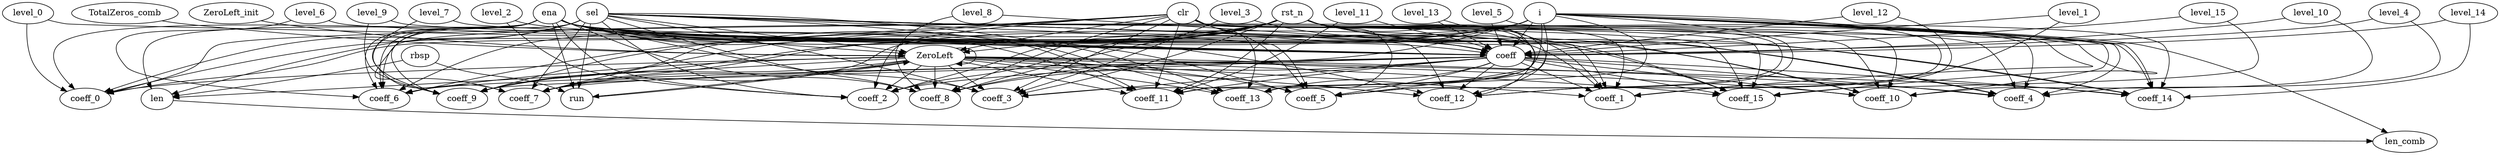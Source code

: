 digraph "" {
	rst_n -> coeff_15	 [weight=4.0];
	rst_n -> coeff_14	 [weight=4.0];
	rst_n -> coeff_11	 [weight=4.0];
	rst_n -> coeff_10	 [weight=4.0];
	rst_n -> coeff_13	 [weight=4.0];
	rst_n -> coeff_12	 [weight=4.0];
	rst_n -> coeff_1	 [weight=4.0];
	rst_n -> coeff_0	 [weight=3.0];
	rst_n -> coeff_3	 [weight=4.0];
	rst_n -> coeff_2	 [weight=4.0];
	rst_n -> coeff_5	 [weight=4.0];
	rst_n -> coeff_4	 [weight=4.0];
	rst_n -> coeff_7	 [weight=4.0];
	rst_n -> coeff_6	 [weight=4.0];
	rst_n -> coeff_9	 [weight=4.0];
	rst_n -> coeff_8	 [weight=4.0];
	rst_n -> ZeroLeft	 [weight=4.0];
	level_8 -> coeff_8	 [weight=1.0];
	level_8 -> coeff	 [weight=1.0];
	level_9 -> coeff_9	 [weight=1.0];
	level_9 -> coeff	 [weight=1.0];
	level_4 -> coeff_4	 [weight=1.0];
	level_4 -> coeff	 [weight=1.0];
	level_5 -> coeff_5	 [weight=1.0];
	level_5 -> coeff	 [weight=1.0];
	level_6 -> coeff_6	 [weight=1.0];
	level_6 -> coeff	 [weight=1.0];
	level_7 -> coeff_7	 [weight=1.0];
	level_7 -> coeff	 [weight=1.0];
	level_0 -> coeff_0	 [weight=1.0];
	level_0 -> coeff	 [weight=1.0];
	level_1 -> coeff_1	 [weight=1.0];
	level_1 -> coeff	 [weight=1.0];
	level_2 -> coeff_2	 [weight=1.0];
	level_2 -> coeff	 [weight=1.0];
	level_3 -> coeff_3	 [weight=1.0];
	level_3 -> coeff	 [weight=1.0];
	ena -> coeff_15	 [weight=6.0];
	ena -> coeff_14	 [weight=6.0];
	ena -> coeff_11	 [weight=6.0];
	ena -> coeff_10	 [weight=6.0];
	ena -> coeff_13	 [weight=6.0];
	ena -> coeff_12	 [weight=6.0];
	ena -> run	 [weight=30.0];
	ena -> coeff_1	 [weight=6.0];
	ena -> coeff_0	 [weight=4.0];
	ena -> coeff_3	 [weight=6.0];
	ena -> coeff_2	 [weight=6.0];
	ena -> coeff_5	 [weight=6.0];
	ena -> coeff_4	 [weight=6.0];
	ena -> coeff_7	 [weight=6.0];
	ena -> coeff_6	 [weight=6.0];
	ena -> coeff_9	 [weight=6.0];
	ena -> coeff_8	 [weight=6.0];
	ena -> len	 [weight=30.0];
	ena -> coeff	 [weight=17.0];
	ena -> ZeroLeft	 [weight=6.0];
	sel -> coeff_15	 [weight=3.0];
	sel -> coeff_14	 [weight=3.0];
	sel -> coeff_11	 [weight=3.0];
	sel -> coeff_10	 [weight=3.0];
	sel -> coeff_13	 [weight=3.0];
	sel -> coeff_12	 [weight=3.0];
	sel -> run	 [weight=30.0];
	sel -> coeff_1	 [weight=3.0];
	sel -> coeff_0	 [weight=2.0];
	sel -> coeff_3	 [weight=3.0];
	sel -> coeff_2	 [weight=3.0];
	sel -> coeff_5	 [weight=3.0];
	sel -> coeff_4	 [weight=3.0];
	sel -> coeff_7	 [weight=3.0];
	sel -> coeff_6	 [weight=3.0];
	sel -> coeff_9	 [weight=3.0];
	sel -> coeff_8	 [weight=3.0];
	sel -> len	 [weight=30.0];
	sel -> coeff	 [weight=17.0];
	sel -> ZeroLeft	 [weight=1.0];
	run -> ZeroLeft	 [weight=1.0];
	clr -> coeff_15	 [weight=3.0];
	clr -> coeff_14	 [weight=3.0];
	clr -> coeff_11	 [weight=3.0];
	clr -> coeff_10	 [weight=3.0];
	clr -> coeff_13	 [weight=3.0];
	clr -> coeff_12	 [weight=3.0];
	clr -> coeff_1	 [weight=3.0];
	clr -> coeff_0	 [weight=2.0];
	clr -> coeff_3	 [weight=3.0];
	clr -> coeff_2	 [weight=3.0];
	clr -> coeff_5	 [weight=3.0];
	clr -> coeff_4	 [weight=3.0];
	clr -> coeff_7	 [weight=3.0];
	clr -> coeff_6	 [weight=3.0];
	clr -> coeff_9	 [weight=3.0];
	clr -> coeff_8	 [weight=3.0];
	clr -> ZeroLeft	 [weight=3.0];
	len -> len_comb	 [weight=1.0];
	TotalZeros_comb -> ZeroLeft	 [weight=1.0];
	i -> coeff_15	 [weight=2.0];
	i -> coeff_14	 [weight=2.0];
	i -> coeff_11	 [weight=2.0];
	i -> coeff_10	 [weight=2.0];
	i -> coeff_13	 [weight=2.0];
	i -> coeff_12	 [weight=2.0];
	i -> coeff_1	 [weight=2.0];
	i -> coeff_0	 [weight=1.0];
	i -> coeff_3	 [weight=2.0];
	i -> coeff_2	 [weight=2.0];
	i -> coeff_5	 [weight=2.0];
	i -> coeff_4	 [weight=2.0];
	i -> coeff_7	 [weight=2.0];
	i -> coeff_6	 [weight=2.0];
	i -> coeff_9	 [weight=2.0];
	i -> coeff_8	 [weight=2.0];
	i -> coeff	 [weight=16.0];
	i -> len_comb	 [weight=2.0];
	coeff -> coeff_15	 [weight=1.0];
	coeff -> coeff_14	 [weight=1.0];
	coeff -> coeff_11	 [weight=1.0];
	coeff -> coeff_10	 [weight=1.0];
	coeff -> coeff_13	 [weight=1.0];
	coeff -> coeff_12	 [weight=1.0];
	coeff -> coeff_1	 [weight=1.0];
	coeff -> coeff_3	 [weight=1.0];
	coeff -> coeff_2	 [weight=1.0];
	coeff -> coeff_5	 [weight=1.0];
	coeff -> coeff_4	 [weight=1.0];
	coeff -> coeff_7	 [weight=1.0];
	coeff -> coeff_6	 [weight=1.0];
	coeff -> coeff_9	 [weight=1.0];
	coeff -> coeff_8	 [weight=1.0];
	level_14 -> coeff_14	 [weight=1.0];
	level_14 -> coeff	 [weight=1.0];
	level_15 -> coeff_15	 [weight=1.0];
	level_15 -> coeff	 [weight=1.0];
	level_12 -> coeff_12	 [weight=1.0];
	level_12 -> coeff	 [weight=1.0];
	level_13 -> coeff_13	 [weight=1.0];
	level_13 -> coeff	 [weight=1.0];
	level_10 -> coeff_10	 [weight=1.0];
	level_10 -> coeff	 [weight=1.0];
	level_11 -> coeff_11	 [weight=1.0];
	level_11 -> coeff	 [weight=1.0];
	rbsp -> run	 [weight=42.0];
	rbsp -> len	 [weight=28.0];
	ZeroLeft_init -> ZeroLeft	 [weight=2.0];
	ZeroLeft -> coeff_15	 [weight=3.0];
	ZeroLeft -> coeff_14	 [weight=3.0];
	ZeroLeft -> coeff_11	 [weight=3.0];
	ZeroLeft -> coeff_10	 [weight=3.0];
	ZeroLeft -> coeff_13	 [weight=3.0];
	ZeroLeft -> coeff_12	 [weight=3.0];
	ZeroLeft -> run	 [weight=29.0];
	ZeroLeft -> coeff_1	 [weight=3.0];
	ZeroLeft -> coeff_0	 [weight=1.0];
	ZeroLeft -> coeff_3	 [weight=3.0];
	ZeroLeft -> coeff_2	 [weight=3.0];
	ZeroLeft -> coeff_5	 [weight=3.0];
	ZeroLeft -> coeff_4	 [weight=3.0];
	ZeroLeft -> coeff_7	 [weight=3.0];
	ZeroLeft -> coeff_6	 [weight=3.0];
	ZeroLeft -> coeff_9	 [weight=3.0];
	ZeroLeft -> coeff_8	 [weight=3.0];
	ZeroLeft -> len	 [weight=29.0];
	ZeroLeft -> ZeroLeft	 [weight=1.0];
}
